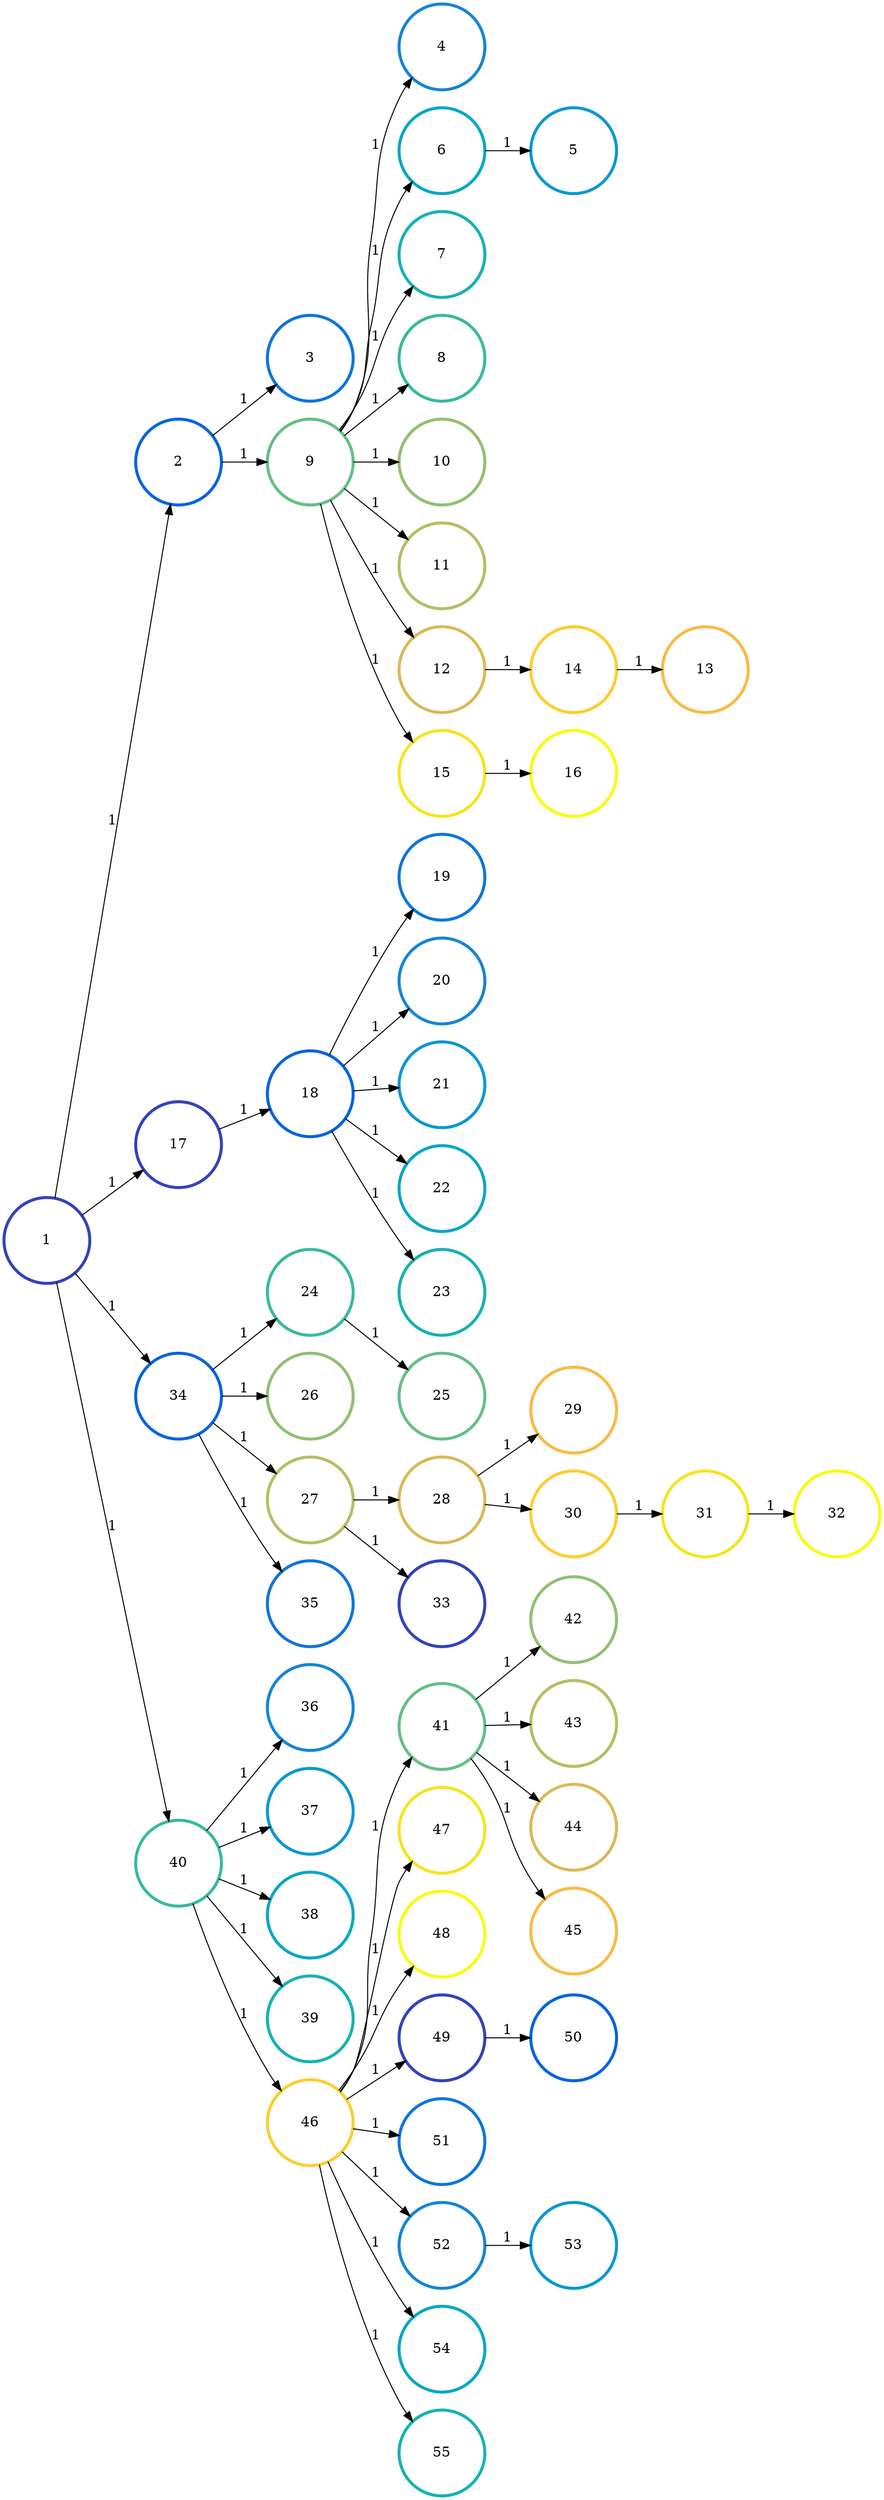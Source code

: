 digraph N {
	overlap="false"
	rankdir="LR"
	0 [label="1",width=1.2,height=1.2,style="",penwidth=3,color="#3243BA"]
	1 [label="2",width=1.2,height=1.2,style="",penwidth=3,color="#0363E1"]
	2 [label="3",width=1.2,height=1.2,style="",penwidth=3,color="#0D75DC"]
	3 [label="4",width=1.2,height=1.2,style="",penwidth=3,color="#1485D4"]
	4 [label="5",width=1.2,height=1.2,style="",penwidth=3,color="#0998D1"]
	5 [label="6",width=1.2,height=1.2,style="",penwidth=3,color="#06A7C6"]
	6 [label="7",width=1.2,height=1.2,style="",penwidth=3,color="#15B1B4"]
	7 [label="8",width=1.2,height=1.2,style="",penwidth=3,color="#38B99E"]
	8 [label="9",width=1.2,height=1.2,style="",penwidth=3,color="#65BE86"]
	9 [label="10",width=1.2,height=1.2,style="",penwidth=3,color="#92BF73"]
	10 [label="11",width=1.2,height=1.2,style="",penwidth=3,color="#B7BD64"]
	11 [label="12",width=1.2,height=1.2,style="",penwidth=3,color="#D9BA56"]
	12 [label="13",width=1.2,height=1.2,style="",penwidth=3,color="#F8BB44"]
	13 [label="14",width=1.2,height=1.2,style="",penwidth=3,color="#FCCE2E"]
	14 [label="15",width=1.2,height=1.2,style="",penwidth=3,color="#F5E41D"]
	15 [label="16",width=1.2,height=1.2,style="",penwidth=3,color="#F9FB0E"]
	16 [label="17",width=1.2,height=1.2,style="",penwidth=3,color="#3243BA"]
	17 [label="18",width=1.2,height=1.2,style="",penwidth=3,color="#0363E1"]
	18 [label="19",width=1.2,height=1.2,style="",penwidth=3,color="#0D75DC"]
	19 [label="20",width=1.2,height=1.2,style="",penwidth=3,color="#1485D4"]
	20 [label="21",width=1.2,height=1.2,style="",penwidth=3,color="#0998D1"]
	21 [label="22",width=1.2,height=1.2,style="",penwidth=3,color="#06A7C6"]
	22 [label="23",width=1.2,height=1.2,style="",penwidth=3,color="#15B1B4"]
	23 [label="24",width=1.2,height=1.2,style="",penwidth=3,color="#38B99E"]
	24 [label="25",width=1.2,height=1.2,style="",penwidth=3,color="#65BE86"]
	25 [label="26",width=1.2,height=1.2,style="",penwidth=3,color="#92BF73"]
	26 [label="27",width=1.2,height=1.2,style="",penwidth=3,color="#B7BD64"]
	27 [label="28",width=1.2,height=1.2,style="",penwidth=3,color="#D9BA56"]
	28 [label="29",width=1.2,height=1.2,style="",penwidth=3,color="#F8BB44"]
	29 [label="30",width=1.2,height=1.2,style="",penwidth=3,color="#FCCE2E"]
	30 [label="31",width=1.2,height=1.2,style="",penwidth=3,color="#F5E41D"]
	31 [label="32",width=1.2,height=1.2,style="",penwidth=3,color="#F9FB0E"]
	32 [label="33",width=1.2,height=1.2,style="",penwidth=3,color="#3243BA"]
	33 [label="34",width=1.2,height=1.2,style="",penwidth=3,color="#0363E1"]
	34 [label="35",width=1.2,height=1.2,style="",penwidth=3,color="#0D75DC"]
	35 [label="36",width=1.2,height=1.2,style="",penwidth=3,color="#1485D4"]
	36 [label="37",width=1.2,height=1.2,style="",penwidth=3,color="#0998D1"]
	37 [label="38",width=1.2,height=1.2,style="",penwidth=3,color="#06A7C6"]
	38 [label="39",width=1.2,height=1.2,style="",penwidth=3,color="#15B1B4"]
	39 [label="40",width=1.2,height=1.2,style="",penwidth=3,color="#38B99E"]
	40 [label="41",width=1.2,height=1.2,style="",penwidth=3,color="#65BE86"]
	41 [label="42",width=1.2,height=1.2,style="",penwidth=3,color="#92BF73"]
	42 [label="43",width=1.2,height=1.2,style="",penwidth=3,color="#B7BD64"]
	43 [label="44",width=1.2,height=1.2,style="",penwidth=3,color="#D9BA56"]
	44 [label="45",width=1.2,height=1.2,style="",penwidth=3,color="#F8BB44"]
	45 [label="46",width=1.2,height=1.2,style="",penwidth=3,color="#FCCE2E"]
	46 [label="47",width=1.2,height=1.2,style="",penwidth=3,color="#F5E41D"]
	47 [label="48",width=1.2,height=1.2,style="",penwidth=3,color="#F9FB0E"]
	48 [label="49",width=1.2,height=1.2,style="",penwidth=3,color="#3243BA"]
	49 [label="50",width=1.2,height=1.2,style="",penwidth=3,color="#0363E1"]
	50 [label="51",width=1.2,height=1.2,style="",penwidth=3,color="#0D75DC"]
	51 [label="52",width=1.2,height=1.2,style="",penwidth=3,color="#1485D4"]
	52 [label="53",width=1.2,height=1.2,style="",penwidth=3,color="#0998D1"]
	53 [label="54",width=1.2,height=1.2,style="",penwidth=3,color="#06A7C6"]
	54 [label="55",width=1.2,height=1.2,style="",penwidth=3,color="#15B1B4"]
	0 -> 1 [penwidth=1,color=black,label="1"]
	0 -> 16 [penwidth=1,color=black,label="1"]
	0 -> 33 [penwidth=1,color=black,label="1"]
	0 -> 39 [penwidth=1,color=black,label="1"]
	1 -> 2 [penwidth=1,color=black,label="1"]
	1 -> 8 [penwidth=1,color=black,label="1"]
	5 -> 4 [penwidth=1,color=black,label="1"]
	8 -> 3 [penwidth=1,color=black,label="1"]
	8 -> 5 [penwidth=1,color=black,label="1"]
	8 -> 6 [penwidth=1,color=black,label="1"]
	8 -> 7 [penwidth=1,color=black,label="1"]
	8 -> 9 [penwidth=1,color=black,label="1"]
	8 -> 10 [penwidth=1,color=black,label="1"]
	8 -> 11 [penwidth=1,color=black,label="1"]
	8 -> 14 [penwidth=1,color=black,label="1"]
	11 -> 13 [penwidth=1,color=black,label="1"]
	13 -> 12 [penwidth=1,color=black,label="1"]
	14 -> 15 [penwidth=1,color=black,label="1"]
	16 -> 17 [penwidth=1,color=black,label="1"]
	17 -> 18 [penwidth=1,color=black,label="1"]
	17 -> 19 [penwidth=1,color=black,label="1"]
	17 -> 20 [penwidth=1,color=black,label="1"]
	17 -> 21 [penwidth=1,color=black,label="1"]
	17 -> 22 [penwidth=1,color=black,label="1"]
	23 -> 24 [penwidth=1,color=black,label="1"]
	26 -> 27 [penwidth=1,color=black,label="1"]
	26 -> 32 [penwidth=1,color=black,label="1"]
	27 -> 28 [penwidth=1,color=black,label="1"]
	27 -> 29 [penwidth=1,color=black,label="1"]
	29 -> 30 [penwidth=1,color=black,label="1"]
	30 -> 31 [penwidth=1,color=black,label="1"]
	33 -> 23 [penwidth=1,color=black,label="1"]
	33 -> 25 [penwidth=1,color=black,label="1"]
	33 -> 26 [penwidth=1,color=black,label="1"]
	33 -> 34 [penwidth=1,color=black,label="1"]
	39 -> 35 [penwidth=1,color=black,label="1"]
	39 -> 36 [penwidth=1,color=black,label="1"]
	39 -> 37 [penwidth=1,color=black,label="1"]
	39 -> 38 [penwidth=1,color=black,label="1"]
	39 -> 45 [penwidth=1,color=black,label="1"]
	40 -> 41 [penwidth=1,color=black,label="1"]
	40 -> 42 [penwidth=1,color=black,label="1"]
	40 -> 43 [penwidth=1,color=black,label="1"]
	40 -> 44 [penwidth=1,color=black,label="1"]
	45 -> 40 [penwidth=1,color=black,label="1"]
	45 -> 46 [penwidth=1,color=black,label="1"]
	45 -> 47 [penwidth=1,color=black,label="1"]
	45 -> 48 [penwidth=1,color=black,label="1"]
	45 -> 50 [penwidth=1,color=black,label="1"]
	45 -> 51 [penwidth=1,color=black,label="1"]
	45 -> 53 [penwidth=1,color=black,label="1"]
	45 -> 54 [penwidth=1,color=black,label="1"]
	48 -> 49 [penwidth=1,color=black,label="1"]
	51 -> 52 [penwidth=1,color=black,label="1"]
}
